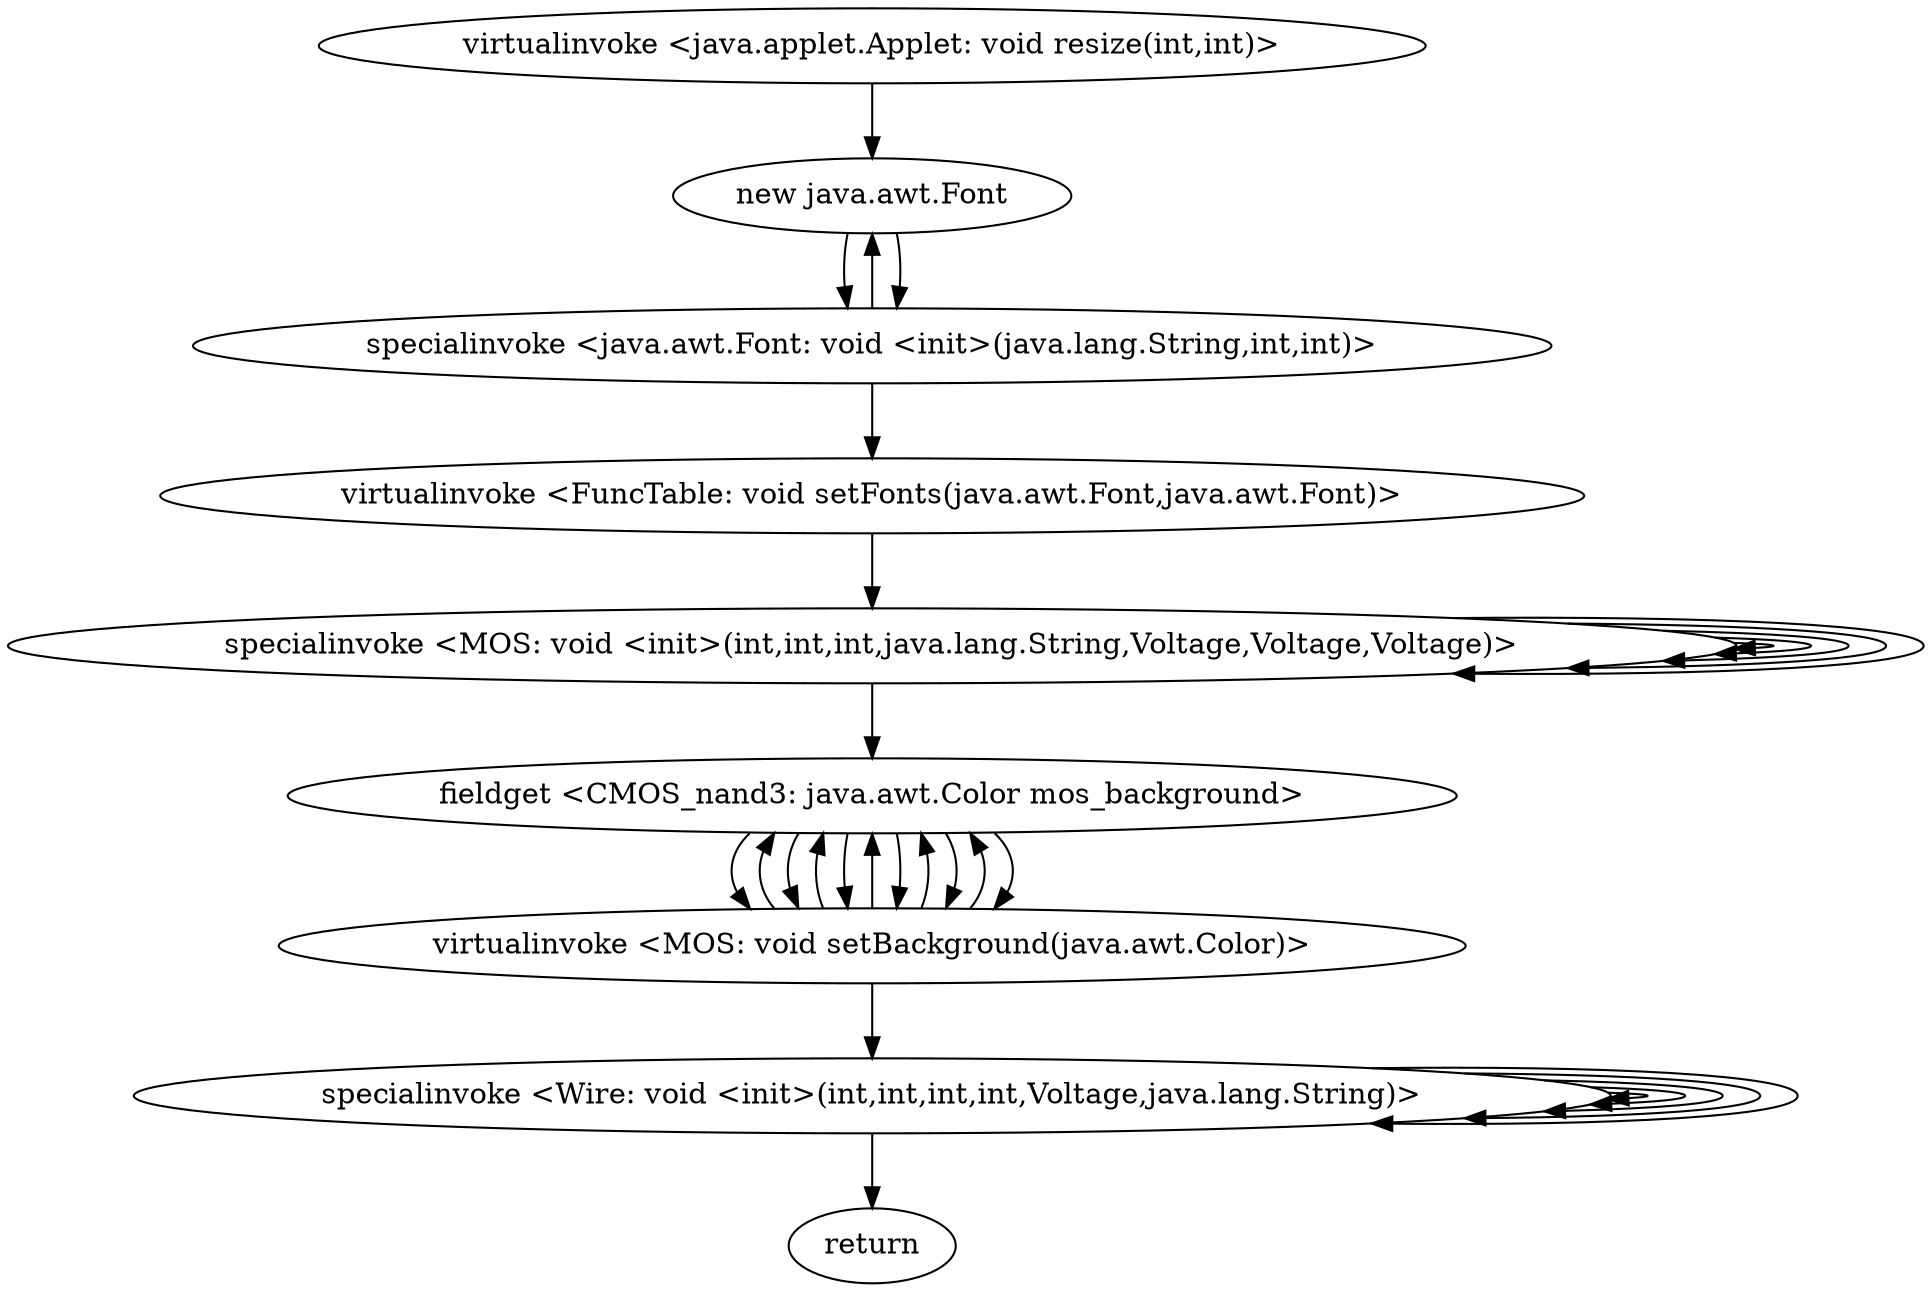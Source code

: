 digraph "" {
"virtualinvoke <java.applet.Applet: void resize(int,int)>";
 "virtualinvoke <java.applet.Applet: void resize(int,int)>"->"new java.awt.Font";
 "new java.awt.Font"->"specialinvoke <java.awt.Font: void <init>(java.lang.String,int,int)>";
 "specialinvoke <java.awt.Font: void <init>(java.lang.String,int,int)>"->"new java.awt.Font";
 "new java.awt.Font"->"specialinvoke <java.awt.Font: void <init>(java.lang.String,int,int)>";
 "specialinvoke <java.awt.Font: void <init>(java.lang.String,int,int)>"->"virtualinvoke <FuncTable: void setFonts(java.awt.Font,java.awt.Font)>";
 "virtualinvoke <FuncTable: void setFonts(java.awt.Font,java.awt.Font)>"->"specialinvoke <MOS: void <init>(int,int,int,java.lang.String,Voltage,Voltage,Voltage)>";
 "specialinvoke <MOS: void <init>(int,int,int,java.lang.String,Voltage,Voltage,Voltage)>"->"specialinvoke <MOS: void <init>(int,int,int,java.lang.String,Voltage,Voltage,Voltage)>";
 "specialinvoke <MOS: void <init>(int,int,int,java.lang.String,Voltage,Voltage,Voltage)>"->"specialinvoke <MOS: void <init>(int,int,int,java.lang.String,Voltage,Voltage,Voltage)>";
 "specialinvoke <MOS: void <init>(int,int,int,java.lang.String,Voltage,Voltage,Voltage)>"->"specialinvoke <MOS: void <init>(int,int,int,java.lang.String,Voltage,Voltage,Voltage)>";
 "specialinvoke <MOS: void <init>(int,int,int,java.lang.String,Voltage,Voltage,Voltage)>"->"specialinvoke <MOS: void <init>(int,int,int,java.lang.String,Voltage,Voltage,Voltage)>";
 "specialinvoke <MOS: void <init>(int,int,int,java.lang.String,Voltage,Voltage,Voltage)>"->"specialinvoke <MOS: void <init>(int,int,int,java.lang.String,Voltage,Voltage,Voltage)>";
 "specialinvoke <MOS: void <init>(int,int,int,java.lang.String,Voltage,Voltage,Voltage)>"->"fieldget <CMOS_nand3: java.awt.Color mos_background>";
 "fieldget <CMOS_nand3: java.awt.Color mos_background>"->"virtualinvoke <MOS: void setBackground(java.awt.Color)>";
 "virtualinvoke <MOS: void setBackground(java.awt.Color)>"->"fieldget <CMOS_nand3: java.awt.Color mos_background>";
 "fieldget <CMOS_nand3: java.awt.Color mos_background>"->"virtualinvoke <MOS: void setBackground(java.awt.Color)>";
 "virtualinvoke <MOS: void setBackground(java.awt.Color)>"->"fieldget <CMOS_nand3: java.awt.Color mos_background>";
 "fieldget <CMOS_nand3: java.awt.Color mos_background>"->"virtualinvoke <MOS: void setBackground(java.awt.Color)>";
 "virtualinvoke <MOS: void setBackground(java.awt.Color)>"->"fieldget <CMOS_nand3: java.awt.Color mos_background>";
 "fieldget <CMOS_nand3: java.awt.Color mos_background>"->"virtualinvoke <MOS: void setBackground(java.awt.Color)>";
 "virtualinvoke <MOS: void setBackground(java.awt.Color)>"->"fieldget <CMOS_nand3: java.awt.Color mos_background>";
 "fieldget <CMOS_nand3: java.awt.Color mos_background>"->"virtualinvoke <MOS: void setBackground(java.awt.Color)>";
 "virtualinvoke <MOS: void setBackground(java.awt.Color)>"->"fieldget <CMOS_nand3: java.awt.Color mos_background>";
 "fieldget <CMOS_nand3: java.awt.Color mos_background>"->"virtualinvoke <MOS: void setBackground(java.awt.Color)>";
 "virtualinvoke <MOS: void setBackground(java.awt.Color)>"->"specialinvoke <Wire: void <init>(int,int,int,int,Voltage,java.lang.String)>";
 "specialinvoke <Wire: void <init>(int,int,int,int,Voltage,java.lang.String)>"->"specialinvoke <Wire: void <init>(int,int,int,int,Voltage,java.lang.String)>";
 "specialinvoke <Wire: void <init>(int,int,int,int,Voltage,java.lang.String)>"->"specialinvoke <Wire: void <init>(int,int,int,int,Voltage,java.lang.String)>";
 "specialinvoke <Wire: void <init>(int,int,int,int,Voltage,java.lang.String)>"->"specialinvoke <Wire: void <init>(int,int,int,int,Voltage,java.lang.String)>";
 "specialinvoke <Wire: void <init>(int,int,int,int,Voltage,java.lang.String)>"->"specialinvoke <Wire: void <init>(int,int,int,int,Voltage,java.lang.String)>";
 "specialinvoke <Wire: void <init>(int,int,int,int,Voltage,java.lang.String)>"->"specialinvoke <Wire: void <init>(int,int,int,int,Voltage,java.lang.String)>";
 "specialinvoke <Wire: void <init>(int,int,int,int,Voltage,java.lang.String)>"->"return";
}
